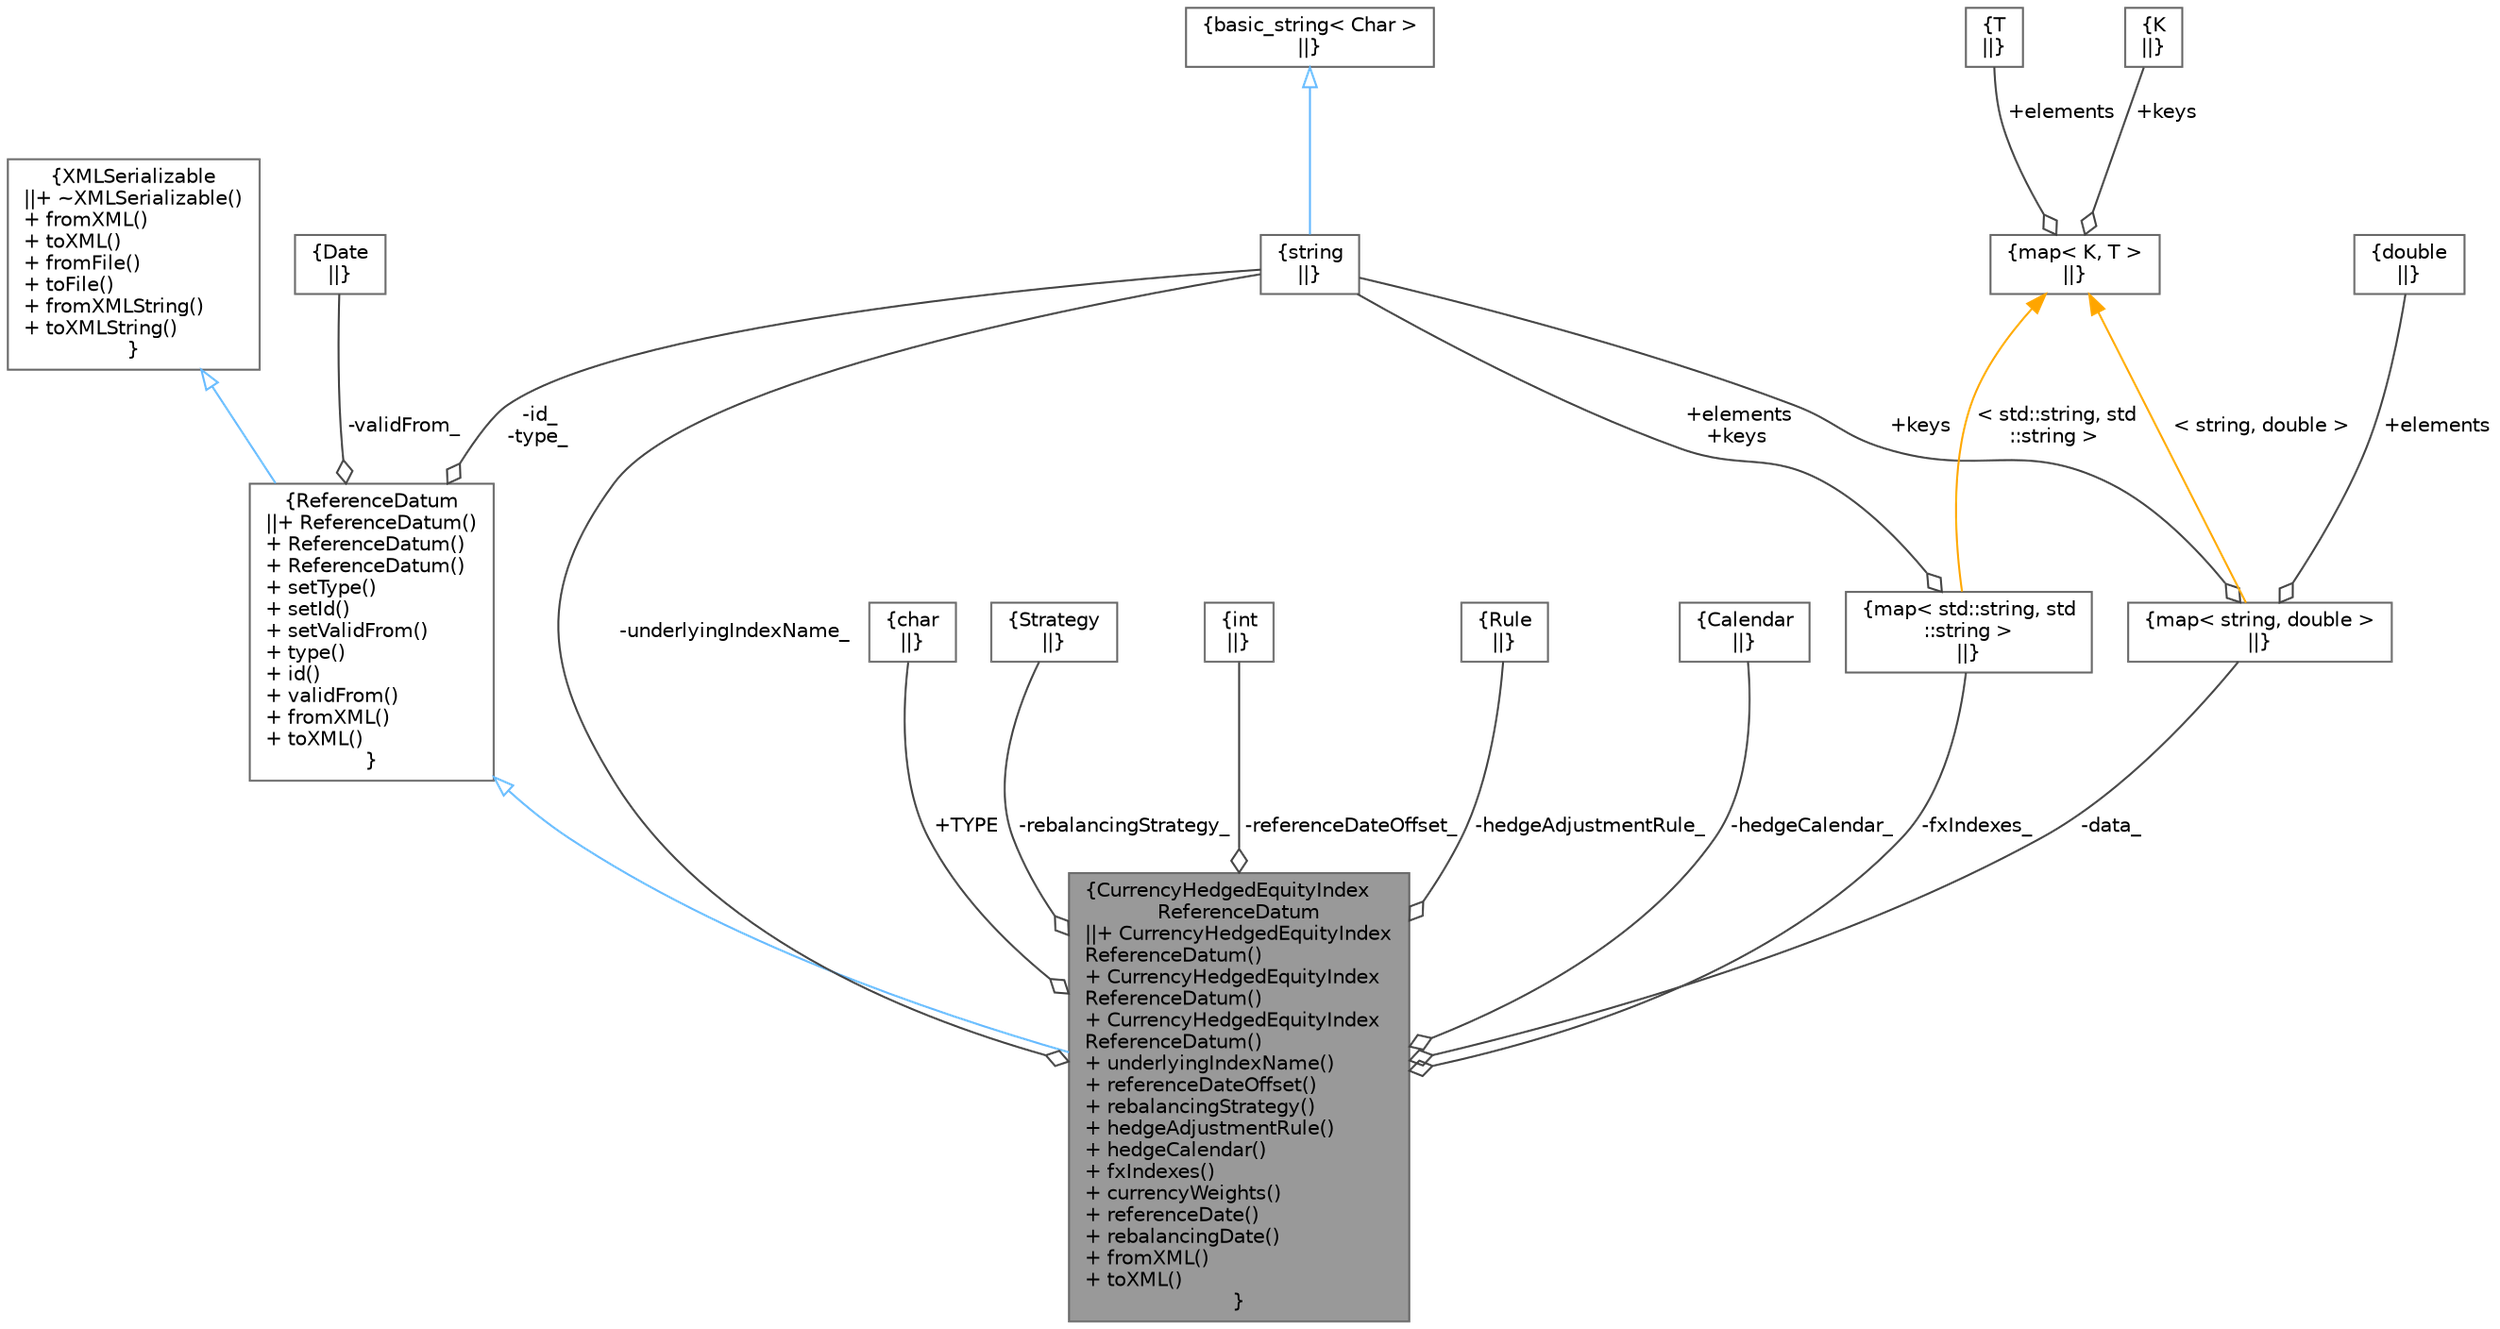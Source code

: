 digraph "CurrencyHedgedEquityIndexReferenceDatum"
{
 // INTERACTIVE_SVG=YES
 // LATEX_PDF_SIZE
  bgcolor="transparent";
  edge [fontname=Helvetica,fontsize=10,labelfontname=Helvetica,labelfontsize=10];
  node [fontname=Helvetica,fontsize=10,shape=box,height=0.2,width=0.4];
  Node1 [label="{CurrencyHedgedEquityIndex\lReferenceDatum\n||+ CurrencyHedgedEquityIndex\lReferenceDatum()\l+ CurrencyHedgedEquityIndex\lReferenceDatum()\l+ CurrencyHedgedEquityIndex\lReferenceDatum()\l+ underlyingIndexName()\l+ referenceDateOffset()\l+ rebalancingStrategy()\l+ hedgeAdjustmentRule()\l+ hedgeCalendar()\l+ fxIndexes()\l+ currencyWeights()\l+ referenceDate()\l+ rebalancingDate()\l+ fromXML()\l+ toXML()\l}",height=0.2,width=0.4,color="gray40", fillcolor="grey60", style="filled", fontcolor="black",tooltip=" "];
  Node2 -> Node1 [dir="back",color="steelblue1",style="solid",arrowtail="onormal"];
  Node2 [label="{ReferenceDatum\n||+ ReferenceDatum()\l+ ReferenceDatum()\l+ ReferenceDatum()\l+ setType()\l+ setId()\l+ setValidFrom()\l+ type()\l+ id()\l+ validFrom()\l+ fromXML()\l+ toXML()\l}",height=0.2,width=0.4,color="gray40", fillcolor="white", style="filled",URL="$classore_1_1data_1_1_reference_datum.html",tooltip="Base class for reference data."];
  Node3 -> Node2 [dir="back",color="steelblue1",style="solid",arrowtail="onormal"];
  Node3 [label="{XMLSerializable\n||+ ~XMLSerializable()\l+ fromXML()\l+ toXML()\l+ fromFile()\l+ toFile()\l+ fromXMLString()\l+ toXMLString()\l}",height=0.2,width=0.4,color="gray40", fillcolor="white", style="filled",URL="$classore_1_1data_1_1_x_m_l_serializable.html",tooltip="Base class for all serializable classes."];
  Node4 -> Node2 [color="grey25",style="solid",label=" -id_\n-type_" ,arrowhead="odiamond"];
  Node4 [label="{string\n||}",height=0.2,width=0.4,color="gray40", fillcolor="white", style="filled",tooltip=" "];
  Node5 -> Node4 [dir="back",color="steelblue1",style="solid",arrowtail="onormal"];
  Node5 [label="{basic_string\< Char \>\n||}",height=0.2,width=0.4,color="gray40", fillcolor="white", style="filled",tooltip=" "];
  Node6 -> Node2 [color="grey25",style="solid",label=" -validFrom_" ,arrowhead="odiamond"];
  Node6 [label="{Date\n||}",height=0.2,width=0.4,color="gray40", fillcolor="white", style="filled",tooltip=" "];
  Node7 -> Node1 [color="grey25",style="solid",label=" +TYPE" ,arrowhead="odiamond"];
  Node7 [label="{char\n||}",height=0.2,width=0.4,color="gray40", fillcolor="white", style="filled",tooltip=" "];
  Node4 -> Node1 [color="grey25",style="solid",label=" -underlyingIndexName_" ,arrowhead="odiamond"];
  Node8 -> Node1 [color="grey25",style="solid",label=" -rebalancingStrategy_" ,arrowhead="odiamond"];
  Node8 [label="{Strategy\n||}",height=0.2,width=0.4,color="gray40", fillcolor="white", style="filled",tooltip=" "];
  Node9 -> Node1 [color="grey25",style="solid",label=" -referenceDateOffset_" ,arrowhead="odiamond"];
  Node9 [label="{int\n||}",height=0.2,width=0.4,color="gray40", fillcolor="white", style="filled",tooltip=" "];
  Node10 -> Node1 [color="grey25",style="solid",label=" -hedgeAdjustmentRule_" ,arrowhead="odiamond"];
  Node10 [label="{Rule\n||}",height=0.2,width=0.4,color="gray40", fillcolor="white", style="filled",tooltip=" "];
  Node11 -> Node1 [color="grey25",style="solid",label=" -hedgeCalendar_" ,arrowhead="odiamond"];
  Node11 [label="{Calendar\n||}",height=0.2,width=0.4,color="gray40", fillcolor="white", style="filled",tooltip=" "];
  Node12 -> Node1 [color="grey25",style="solid",label=" -fxIndexes_" ,arrowhead="odiamond"];
  Node12 [label="{map\< std::string, std\l::string \>\n||}",height=0.2,width=0.4,color="gray40", fillcolor="white", style="filled",tooltip=" "];
  Node4 -> Node12 [color="grey25",style="solid",label=" +elements\n+keys" ,arrowhead="odiamond"];
  Node13 -> Node12 [dir="back",color="orange",style="solid",label=" \< std::string, std\l::string \>" ];
  Node13 [label="{map\< K, T \>\n||}",height=0.2,width=0.4,color="gray40", fillcolor="white", style="filled",tooltip=" "];
  Node14 -> Node13 [color="grey25",style="solid",label=" +keys" ,arrowhead="odiamond"];
  Node14 [label="{K\n||}",height=0.2,width=0.4,color="gray40", fillcolor="white", style="filled",tooltip=" "];
  Node15 -> Node13 [color="grey25",style="solid",label=" +elements" ,arrowhead="odiamond"];
  Node15 [label="{T\n||}",height=0.2,width=0.4,color="gray40", fillcolor="white", style="filled",tooltip=" "];
  Node16 -> Node1 [color="grey25",style="solid",label=" -data_" ,arrowhead="odiamond"];
  Node16 [label="{map\< string, double \>\n||}",height=0.2,width=0.4,color="gray40", fillcolor="white", style="filled",tooltip=" "];
  Node4 -> Node16 [color="grey25",style="solid",label=" +keys" ,arrowhead="odiamond"];
  Node17 -> Node16 [color="grey25",style="solid",label=" +elements" ,arrowhead="odiamond"];
  Node17 [label="{double\n||}",height=0.2,width=0.4,color="gray40", fillcolor="white", style="filled",tooltip=" "];
  Node13 -> Node16 [dir="back",color="orange",style="solid",label=" \< string, double \>" ];
}
